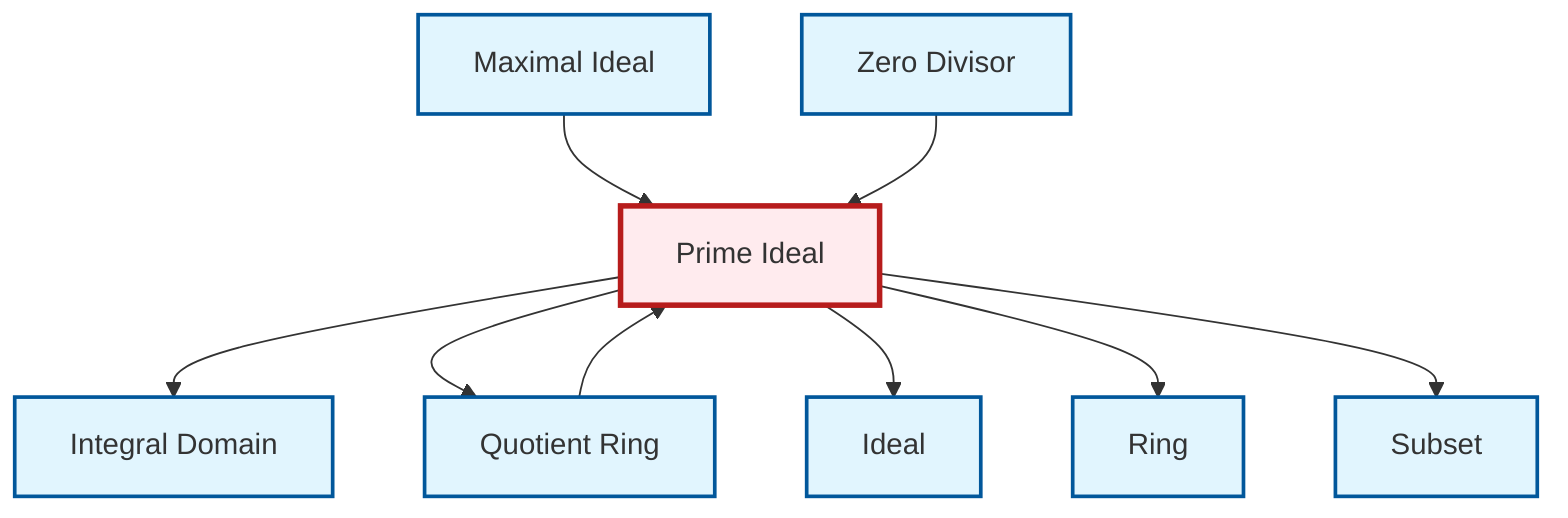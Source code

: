 graph TD
    classDef definition fill:#e1f5fe,stroke:#01579b,stroke-width:2px
    classDef theorem fill:#f3e5f5,stroke:#4a148c,stroke-width:2px
    classDef axiom fill:#fff3e0,stroke:#e65100,stroke-width:2px
    classDef example fill:#e8f5e9,stroke:#1b5e20,stroke-width:2px
    classDef current fill:#ffebee,stroke:#b71c1c,stroke-width:3px
    def-subset["Subset"]:::definition
    def-maximal-ideal["Maximal Ideal"]:::definition
    def-ideal["Ideal"]:::definition
    def-prime-ideal["Prime Ideal"]:::definition
    def-integral-domain["Integral Domain"]:::definition
    def-ring["Ring"]:::definition
    def-zero-divisor["Zero Divisor"]:::definition
    def-quotient-ring["Quotient Ring"]:::definition
    def-prime-ideal --> def-integral-domain
    def-quotient-ring --> def-prime-ideal
    def-maximal-ideal --> def-prime-ideal
    def-zero-divisor --> def-prime-ideal
    def-prime-ideal --> def-quotient-ring
    def-prime-ideal --> def-ideal
    def-prime-ideal --> def-ring
    def-prime-ideal --> def-subset
    class def-prime-ideal current